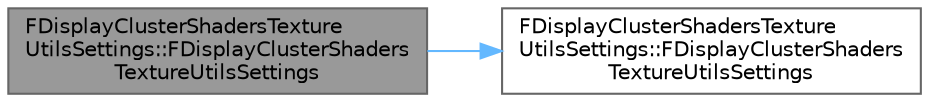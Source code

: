 digraph "FDisplayClusterShadersTextureUtilsSettings::FDisplayClusterShadersTextureUtilsSettings"
{
 // INTERACTIVE_SVG=YES
 // LATEX_PDF_SIZE
  bgcolor="transparent";
  edge [fontname=Helvetica,fontsize=10,labelfontname=Helvetica,labelfontsize=10];
  node [fontname=Helvetica,fontsize=10,shape=box,height=0.2,width=0.4];
  rankdir="LR";
  Node1 [id="Node000001",label="FDisplayClusterShadersTexture\lUtilsSettings::FDisplayClusterShaders\lTextureUtilsSettings",height=0.2,width=0.4,color="gray40", fillcolor="grey60", style="filled", fontcolor="black",tooltip=" "];
  Node1 -> Node2 [id="edge1_Node000001_Node000002",color="steelblue1",style="solid",tooltip=" "];
  Node2 [id="Node000002",label="FDisplayClusterShadersTexture\lUtilsSettings::FDisplayClusterShaders\lTextureUtilsSettings",height=0.2,width=0.4,color="grey40", fillcolor="white", style="filled",URL="$dc/d20/structFDisplayClusterShadersTextureUtilsSettings.html#a5dda587644e061dcaf2c9d5388e73cc7",tooltip=" "];
}
